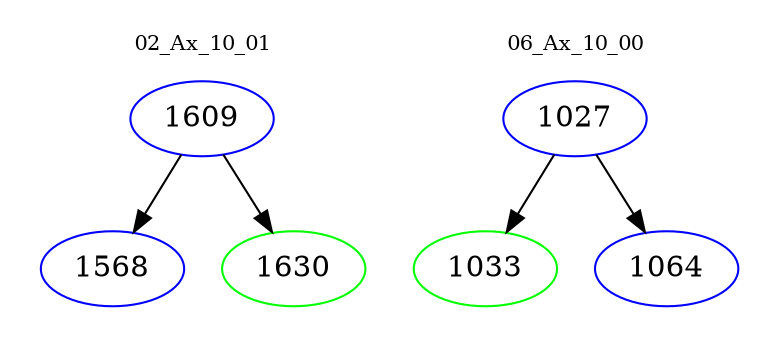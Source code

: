 digraph{
subgraph cluster_0 {
color = white
label = "02_Ax_10_01";
fontsize=10;
T0_1609 [label="1609", color="blue"]
T0_1609 -> T0_1568 [color="black"]
T0_1568 [label="1568", color="blue"]
T0_1609 -> T0_1630 [color="black"]
T0_1630 [label="1630", color="green"]
}
subgraph cluster_1 {
color = white
label = "06_Ax_10_00";
fontsize=10;
T1_1027 [label="1027", color="blue"]
T1_1027 -> T1_1033 [color="black"]
T1_1033 [label="1033", color="green"]
T1_1027 -> T1_1064 [color="black"]
T1_1064 [label="1064", color="blue"]
}
}
